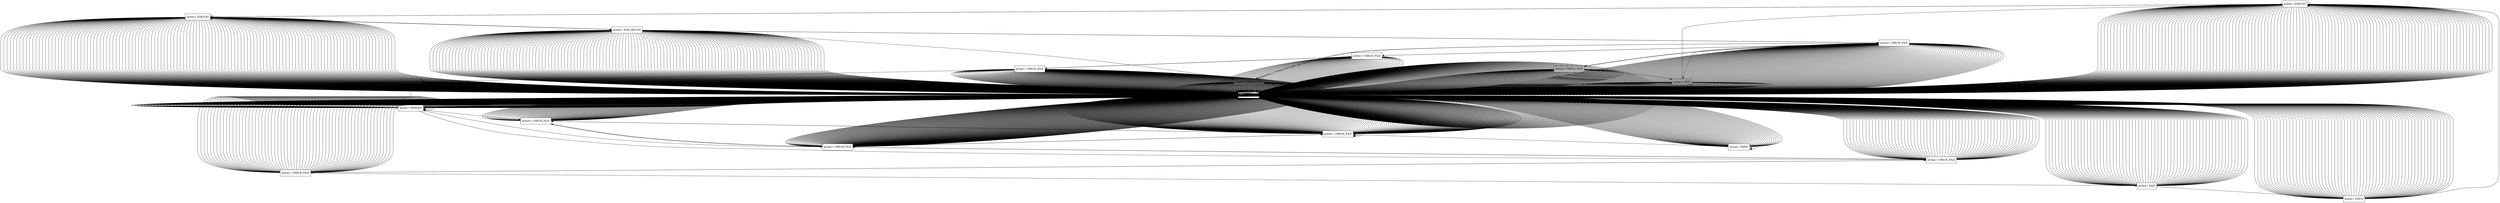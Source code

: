digraph Policy {
 10 [shape=record label="action= EXPLOIT"]
 10 [shape=record label="action= EXPLOIT"]
 1 [shape=record label="action= EXPLOIT"]
 18 [shape=record label="action= EXFIL"]
 5 [shape=record label="action= EXIT"]
 16 [shape=record label="action= EXFIL"]
 2 [shape=record label="action= PERSIST"]
 15 [shape=record label="action= CHECK_FILE"]
 19 [shape=record label="action= CHECK_FILE"]
 14 [shape=record label="action= CHECK_FILE"]
 14 [shape=record label="action= CHECK_FILE"]
 3 [shape=record label="action= EXFIL"]
 9 [shape=record label="action= CHECK_FILE"]
 12 [shape=record label="action= FILE_RECON"]
 17 [shape=record label="action= CHECK_FILE"]
 11 [shape=record label="action= CHECK_FILE"]
 0 [shape=record label="action= CHECK_FILE"]
 6 [shape=record label="action= EXFIL"]
 2 [shape=record label="action= PERSIST"]
 7 [shape=record label="action= CHECK_FILE"]
 14 [shape=record label="action= CHECK_FILE"]
 19 [shape=record label="action= CHECK_FILE"]
 4 [shape=record label="action= CHECK_FILE"]
 13 [shape=record label="action= EXIT"]
 1 [shape=record label="action= EXPLOIT"]
 12 [shape=record label="action= FILE_RECON"]
 21 [shape=record label="action= CHECK_FILE"]
 0 [shape=record label="action= CHECK_FILE"]
 18 [shape=record label="action= EXFIL"]
 2 [shape=record label="action= PERSIST"]
 17 [shape=record label="action= CHECK_FILE"]
 10 -> 18
 10 -> 18
 10 -> 18
 10 -> 18
 10 -> 18
 10 -> 18
 10 -> 18
 10 -> 18
 10 -> 18
 10 -> 1
 10 -> 18
 10 -> 18
 10 -> 18
 10 -> 18
 10 -> 18
 10 -> 10
 10 -> 18
 10 -> 18
 10 -> 18
 10 -> 18
 10 -> 18
 10 -> 18
 10 -> 18
 10 -> 18
 10 -> 18
 10 -> 18
 10 -> 18
 10 -> 18
 10 -> 18
 10 -> 18
 10 -> 18
 10 -> 18
 10 -> 18
 10 -> 18
 10 -> 18
 10 -> 18
 10 -> 18
 10 -> 18
 10 -> 18
 10 -> 18
 10 -> 18
 10 -> 18
 10 -> 18
 10 -> 18
 10 -> 18
 10 -> 18
 10 -> 18
 10 -> 18
 10 -> 18
 10 -> 18
 10 -> 18
 10 -> 18
 10 -> 18
 10 -> 18
 10 -> 18
 10 -> 18
 10 -> 18
 10 -> 18
 10 -> 18
 10 -> 18
 10 -> 18
 10 -> 18
 10 -> 18
 10 -> 18
 10 -> 18
 10 -> 18
 10 -> 18
 10 -> 18
 10 -> 18
 10 -> 18
 10 -> 18
 10 -> 18
 10 -> 18
 10 -> 1
 10 -> 18
 10 -> 18
 10 -> 18
 10 -> 18
 10 -> 18
 10 -> 1
 10 -> 18
 10 -> 18
 10 -> 18
 10 -> 18
 10 -> 18
 10 -> 18
 10 -> 18
 10 -> 18
 10 -> 18
 10 -> 18
 10 -> 18
 10 -> 18
 10 -> 18
 10 -> 18
 10 -> 18
 10 -> 18
 10 -> 18
 10 -> 18
 10 -> 18
 10 -> 18
 10 -> 18
 10 -> 18
 10 -> 18
 10 -> 18
 10 -> 18
 10 -> 18
 10 -> 18
 10 -> 18
 10 -> 18
 10 -> 18
 10 -> 18
 10 -> 18
 10 -> 18
 10 -> 18
 10 -> 18
 10 -> 18
 10 -> 18
 10 -> 18
 10 -> 18
 10 -> 18
 10 -> 18
 10 -> 18
 10 -> 18
 10 -> 18
 10 -> 18
 10 -> 18
 10 -> 18
 10 -> 18
 1 -> 18
 1 -> 18
 1 -> 18
 1 -> 18
 1 -> 18
 1 -> 18
 1 -> 18
 1 -> 18
 1 -> 18
 1 -> 12
 1 -> 18
 1 -> 18
 1 -> 18
 1 -> 18
 1 -> 18
 1 -> 1
 1 -> 18
 1 -> 18
 1 -> 18
 1 -> 18
 1 -> 18
 1 -> 18
 1 -> 18
 1 -> 18
 1 -> 18
 1 -> 18
 1 -> 18
 1 -> 18
 1 -> 18
 1 -> 18
 1 -> 18
 1 -> 18
 1 -> 18
 1 -> 18
 1 -> 18
 1 -> 18
 1 -> 18
 1 -> 18
 1 -> 18
 1 -> 18
 1 -> 18
 1 -> 18
 1 -> 18
 1 -> 18
 1 -> 18
 1 -> 18
 1 -> 18
 1 -> 18
 1 -> 18
 1 -> 18
 1 -> 18
 1 -> 18
 1 -> 18
 1 -> 18
 1 -> 18
 1 -> 18
 1 -> 18
 1 -> 18
 1 -> 18
 1 -> 18
 1 -> 18
 1 -> 18
 1 -> 18
 1 -> 18
 18 -> 2
 18 -> 18
 18 -> 18
 18 -> 18
 18 -> 18
 18 -> 18
 18 -> 18
 18 -> 18
 18 -> 18
 18 -> 18
 18 -> 18
 18 -> 18
 18 -> 18
 18 -> 18
 18 -> 18
 18 -> 5
 18 -> 18
 18 -> 18
 18 -> 18
 18 -> 18
 18 -> 18
 18 -> 18
 18 -> 18
 18 -> 18
 18 -> 18
 18 -> 18
 18 -> 18
 18 -> 18
 18 -> 18
 18 -> 18
 18 -> 18
 18 -> 18
 18 -> 18
 18 -> 18
 18 -> 18
 18 -> 18
 18 -> 18
 18 -> 18
 18 -> 18
 18 -> 18
 18 -> 18
 18 -> 18
 18 -> 18
 18 -> 18
 18 -> 18
 18 -> 18
 18 -> 18
 18 -> 18
 18 -> 18
 18 -> 18
 18 -> 18
 18 -> 18
 18 -> 18
 18 -> 18
 18 -> 18
 18 -> 18
 18 -> 18
 18 -> 18
 18 -> 18
 18 -> 18
 18 -> 18
 18 -> 18
 18 -> 18
 18 -> 18
 5 -> 18
 5 -> 18
 5 -> 18
 5 -> 18
 5 -> 18
 5 -> 18
 5 -> 18
 5 -> 18
 5 -> 18
 5 -> 18
 5 -> 18
 5 -> 18
 5 -> 18
 5 -> 18
 5 -> 18
 5 -> 16
 5 -> 18
 5 -> 18
 5 -> 18
 5 -> 18
 5 -> 18
 5 -> 18
 5 -> 18
 5 -> 18
 5 -> 18
 5 -> 18
 5 -> 18
 5 -> 18
 5 -> 18
 5 -> 18
 5 -> 18
 5 -> 18
 5 -> 18
 5 -> 18
 5 -> 18
 5 -> 18
 5 -> 18
 5 -> 18
 5 -> 18
 5 -> 18
 5 -> 18
 5 -> 18
 5 -> 18
 5 -> 18
 5 -> 18
 5 -> 18
 5 -> 18
 5 -> 18
 5 -> 18
 5 -> 18
 5 -> 18
 5 -> 18
 5 -> 18
 5 -> 18
 5 -> 18
 5 -> 18
 5 -> 18
 5 -> 18
 5 -> 18
 5 -> 18
 5 -> 18
 5 -> 18
 5 -> 18
 5 -> 18
 16 -> 18
 16 -> 18
 16 -> 18
 16 -> 18
 16 -> 18
 16 -> 18
 16 -> 18
 16 -> 18
 16 -> 18
 16 -> 18
 16 -> 18
 16 -> 18
 16 -> 18
 16 -> 18
 16 -> 18
 16 -> 10
 16 -> 18
 16 -> 18
 16 -> 18
 16 -> 18
 16 -> 18
 16 -> 18
 16 -> 18
 16 -> 18
 16 -> 18
 16 -> 18
 16 -> 18
 16 -> 18
 16 -> 18
 16 -> 18
 16 -> 18
 16 -> 18
 16 -> 18
 16 -> 18
 16 -> 18
 16 -> 18
 16 -> 18
 16 -> 18
 16 -> 18
 16 -> 18
 16 -> 18
 16 -> 18
 16 -> 18
 16 -> 18
 16 -> 18
 16 -> 18
 16 -> 18
 16 -> 18
 16 -> 18
 16 -> 18
 16 -> 18
 16 -> 18
 16 -> 18
 16 -> 18
 16 -> 18
 16 -> 18
 16 -> 18
 16 -> 18
 16 -> 18
 16 -> 18
 16 -> 18
 16 -> 18
 16 -> 18
 16 -> 18
 2 -> 18
 2 -> 18
 2 -> 18
 2 -> 18
 2 -> 18
 2 -> 18
 2 -> 18
 2 -> 18
 2 -> 18
 2 -> 18
 2 -> 18
 2 -> 18
 2 -> 18
 2 -> 18
 2 -> 18
 2 -> 2
 2 -> 18
 2 -> 18
 2 -> 18
 2 -> 18
 2 -> 18
 2 -> 18
 2 -> 18
 2 -> 18
 2 -> 18
 2 -> 18
 2 -> 18
 2 -> 18
 2 -> 18
 2 -> 18
 2 -> 18
 2 -> 18
 2 -> 18
 2 -> 18
 2 -> 18
 2 -> 18
 2 -> 18
 2 -> 18
 2 -> 18
 2 -> 18
 2 -> 18
 2 -> 18
 2 -> 18
 2 -> 18
 2 -> 18
 2 -> 18
 2 -> 18
 2 -> 18
 2 -> 18
 2 -> 18
 2 -> 18
 2 -> 18
 2 -> 18
 2 -> 18
 2 -> 18
 2 -> 18
 2 -> 18
 2 -> 18
 2 -> 15
 2 -> 18
 2 -> 18
 2 -> 18
 2 -> 18
 2 -> 18
 15 -> 18
 15 -> 18
 15 -> 18
 15 -> 18
 15 -> 18
 15 -> 18
 15 -> 18
 15 -> 18
 15 -> 18
 15 -> 18
 15 -> 18
 15 -> 18
 15 -> 18
 15 -> 18
 15 -> 18
 15 -> 19
 15 -> 18
 15 -> 18
 15 -> 18
 15 -> 18
 15 -> 18
 15 -> 18
 15 -> 18
 15 -> 18
 15 -> 18
 15 -> 18
 15 -> 18
 15 -> 18
 15 -> 18
 15 -> 18
 15 -> 18
 15 -> 18
 15 -> 9
 15 -> 18
 15 -> 18
 15 -> 18
 15 -> 18
 15 -> 18
 15 -> 18
 15 -> 18
 15 -> 18
 15 -> 18
 15 -> 18
 15 -> 18
 15 -> 18
 15 -> 18
 15 -> 18
 15 -> 18
 15 -> 18
 15 -> 18
 15 -> 18
 15 -> 18
 15 -> 18
 15 -> 18
 15 -> 18
 15 -> 18
 15 -> 18
 15 -> 18
 15 -> 18
 15 -> 18
 15 -> 18
 15 -> 18
 15 -> 18
 15 -> 18
 19 -> 18
 19 -> 18
 19 -> 18
 19 -> 18
 19 -> 18
 19 -> 18
 19 -> 18
 19 -> 18
 19 -> 18
 19 -> 18
 19 -> 18
 19 -> 18
 19 -> 18
 19 -> 18
 19 -> 18
 19 -> 14
 19 -> 18
 19 -> 18
 19 -> 18
 19 -> 18
 19 -> 18
 19 -> 18
 19 -> 18
 19 -> 18
 19 -> 18
 19 -> 18
 19 -> 18
 19 -> 18
 19 -> 18
 19 -> 18
 19 -> 18
 19 -> 18
 19 -> 15
 19 -> 18
 19 -> 18
 19 -> 18
 19 -> 18
 19 -> 18
 19 -> 18
 19 -> 18
 19 -> 18
 19 -> 18
 19 -> 18
 19 -> 18
 19 -> 18
 19 -> 18
 19 -> 18
 19 -> 18
 19 -> 18
 19 -> 18
 19 -> 18
 19 -> 18
 19 -> 18
 19 -> 18
 19 -> 18
 19 -> 18
 19 -> 18
 19 -> 18
 19 -> 18
 19 -> 18
 19 -> 18
 19 -> 18
 19 -> 18
 19 -> 18
 14 -> 18
 14 -> 18
 14 -> 18
 14 -> 18
 14 -> 18
 14 -> 18
 14 -> 18
 14 -> 18
 14 -> 18
 14 -> 18
 14 -> 18
 14 -> 18
 14 -> 18
 14 -> 18
 14 -> 18
 14 -> 14
 14 -> 18
 14 -> 18
 14 -> 18
 14 -> 18
 14 -> 18
 14 -> 18
 14 -> 18
 14 -> 18
 14 -> 18
 14 -> 18
 14 -> 18
 14 -> 18
 14 -> 18
 14 -> 18
 14 -> 18
 14 -> 18
 14 -> 19
 14 -> 18
 14 -> 18
 14 -> 18
 14 -> 18
 14 -> 18
 14 -> 18
 14 -> 18
 14 -> 18
 14 -> 18
 14 -> 18
 14 -> 18
 14 -> 18
 14 -> 18
 14 -> 18
 14 -> 18
 14 -> 18
 14 -> 18
 14 -> 18
 14 -> 18
 14 -> 18
 14 -> 18
 14 -> 18
 14 -> 18
 14 -> 18
 14 -> 18
 14 -> 18
 14 -> 18
 14 -> 18
 14 -> 18
 14 -> 18
 14 -> 18
 14 -> 18
 14 -> 18
 14 -> 18
 14 -> 18
 14 -> 18
 14 -> 18
 14 -> 18
 14 -> 18
 14 -> 18
 14 -> 18
 14 -> 18
 14 -> 18
 14 -> 18
 14 -> 18
 14 -> 18
 14 -> 3
 14 -> 18
 14 -> 18
 14 -> 18
 14 -> 18
 14 -> 18
 14 -> 18
 14 -> 18
 14 -> 18
 14 -> 18
 14 -> 18
 14 -> 18
 14 -> 18
 14 -> 18
 14 -> 18
 14 -> 18
 14 -> 18
 14 -> 14
 14 -> 18
 14 -> 18
 14 -> 18
 14 -> 18
 14 -> 18
 14 -> 18
 14 -> 18
 14 -> 18
 14 -> 18
 14 -> 18
 14 -> 18
 14 -> 18
 14 -> 18
 14 -> 18
 14 -> 18
 14 -> 18
 14 -> 18
 14 -> 18
 14 -> 18
 14 -> 18
 14 -> 18
 14 -> 18
 14 -> 18
 14 -> 18
 14 -> 18
 14 -> 18
 14 -> 18
 14 -> 18
 14 -> 18
 14 -> 18
 14 -> 18
 3 -> 3
 3 -> 18
 3 -> 18
 3 -> 18
 3 -> 18
 3 -> 18
 3 -> 18
 3 -> 18
 3 -> 18
 3 -> 18
 3 -> 18
 3 -> 18
 3 -> 18
 3 -> 18
 3 -> 18
 3 -> 3
 3 -> 18
 3 -> 18
 3 -> 18
 3 -> 18
 3 -> 18
 3 -> 18
 3 -> 18
 3 -> 18
 3 -> 18
 3 -> 18
 3 -> 18
 3 -> 18
 3 -> 18
 3 -> 18
 3 -> 18
 3 -> 18
 3 -> 18
 3 -> 18
 3 -> 18
 3 -> 18
 3 -> 18
 3 -> 18
 3 -> 18
 3 -> 18
 3 -> 18
 3 -> 18
 3 -> 18
 3 -> 18
 3 -> 18
 3 -> 18
 3 -> 18
 3 -> 18
 3 -> 18
 3 -> 18
 3 -> 18
 3 -> 18
 3 -> 18
 3 -> 18
 3 -> 18
 3 -> 18
 3 -> 18
 3 -> 18
 3 -> 18
 3 -> 18
 3 -> 18
 3 -> 18
 3 -> 18
 3 -> 18
 9 -> 18
 9 -> 18
 9 -> 18
 9 -> 18
 9 -> 18
 9 -> 18
 9 -> 18
 9 -> 18
 9 -> 18
 9 -> 18
 9 -> 18
 9 -> 18
 9 -> 18
 9 -> 18
 9 -> 18
 9 -> 15
 9 -> 18
 9 -> 18
 9 -> 18
 9 -> 18
 9 -> 18
 9 -> 18
 9 -> 18
 9 -> 18
 9 -> 18
 9 -> 18
 9 -> 18
 9 -> 18
 9 -> 18
 9 -> 18
 9 -> 18
 9 -> 18
 9 -> 5
 9 -> 18
 9 -> 18
 9 -> 18
 9 -> 18
 9 -> 18
 9 -> 18
 9 -> 18
 9 -> 18
 9 -> 18
 9 -> 18
 9 -> 18
 9 -> 18
 9 -> 18
 9 -> 18
 9 -> 18
 9 -> 18
 9 -> 18
 9 -> 18
 9 -> 18
 9 -> 18
 9 -> 18
 9 -> 18
 9 -> 18
 9 -> 18
 9 -> 18
 9 -> 18
 9 -> 18
 9 -> 18
 9 -> 18
 9 -> 18
 9 -> 18
 12 -> 18
 12 -> 18
 12 -> 18
 12 -> 18
 12 -> 18
 12 -> 18
 12 -> 18
 12 -> 18
 12 -> 18
 12 -> 18
 12 -> 18
 12 -> 18
 12 -> 18
 12 -> 18
 12 -> 18
 12 -> 17
 12 -> 18
 12 -> 18
 12 -> 18
 12 -> 18
 12 -> 18
 12 -> 18
 12 -> 18
 12 -> 18
 12 -> 18
 12 -> 18
 12 -> 18
 12 -> 18
 12 -> 17
 12 -> 18
 12 -> 18
 12 -> 18
 12 -> 18
 12 -> 18
 12 -> 18
 12 -> 18
 12 -> 18
 12 -> 18
 12 -> 18
 12 -> 18
 12 -> 18
 12 -> 18
 12 -> 18
 12 -> 18
 12 -> 18
 12 -> 18
 12 -> 18
 12 -> 18
 12 -> 18
 12 -> 18
 12 -> 18
 12 -> 18
 12 -> 18
 12 -> 18
 12 -> 18
 12 -> 18
 12 -> 18
 12 -> 18
 12 -> 18
 12 -> 18
 12 -> 18
 12 -> 18
 12 -> 18
 12 -> 18
 17 -> 18
 17 -> 18
 17 -> 18
 17 -> 18
 17 -> 18
 17 -> 18
 17 -> 18
 17 -> 18
 17 -> 18
 17 -> 18
 17 -> 18
 17 -> 18
 17 -> 18
 17 -> 18
 17 -> 18
 17 -> 11
 17 -> 18
 17 -> 18
 17 -> 18
 17 -> 18
 17 -> 18
 17 -> 18
 17 -> 18
 17 -> 18
 17 -> 18
 17 -> 18
 17 -> 18
 17 -> 18
 17 -> 18
 17 -> 18
 17 -> 18
 17 -> 18
 17 -> 4
 17 -> 18
 17 -> 18
 17 -> 18
 17 -> 18
 17 -> 18
 17 -> 18
 17 -> 18
 17 -> 18
 17 -> 18
 17 -> 18
 17 -> 18
 17 -> 18
 17 -> 18
 17 -> 18
 17 -> 18
 17 -> 18
 17 -> 18
 17 -> 18
 17 -> 18
 17 -> 18
 17 -> 18
 17 -> 18
 17 -> 18
 17 -> 18
 17 -> 18
 17 -> 18
 17 -> 18
 17 -> 18
 17 -> 18
 17 -> 18
 17 -> 18
 11 -> 18
 11 -> 18
 11 -> 18
 11 -> 18
 11 -> 18
 11 -> 18
 11 -> 18
 11 -> 18
 11 -> 18
 11 -> 18
 11 -> 18
 11 -> 18
 11 -> 18
 11 -> 18
 11 -> 18
 11 -> 0
 11 -> 18
 11 -> 18
 11 -> 18
 11 -> 18
 11 -> 18
 11 -> 18
 11 -> 18
 11 -> 18
 11 -> 18
 11 -> 18
 11 -> 18
 11 -> 18
 11 -> 18
 11 -> 18
 11 -> 18
 11 -> 18
 11 -> 17
 11 -> 18
 11 -> 18
 11 -> 18
 11 -> 18
 11 -> 18
 11 -> 18
 11 -> 18
 11 -> 18
 11 -> 18
 11 -> 18
 11 -> 18
 11 -> 18
 11 -> 18
 11 -> 18
 11 -> 18
 11 -> 18
 11 -> 18
 11 -> 18
 11 -> 18
 11 -> 18
 11 -> 18
 11 -> 18
 11 -> 18
 11 -> 18
 11 -> 18
 11 -> 18
 11 -> 18
 11 -> 18
 11 -> 18
 11 -> 18
 11 -> 18
 0 -> 18
 0 -> 18
 0 -> 18
 0 -> 18
 0 -> 18
 0 -> 18
 0 -> 18
 0 -> 18
 0 -> 18
 0 -> 18
 0 -> 18
 0 -> 18
 0 -> 18
 0 -> 18
 0 -> 18
 0 -> 6
 0 -> 18
 0 -> 18
 0 -> 18
 0 -> 18
 0 -> 18
 0 -> 18
 0 -> 18
 0 -> 18
 0 -> 18
 0 -> 18
 0 -> 18
 0 -> 18
 0 -> 18
 0 -> 18
 0 -> 18
 0 -> 18
 0 -> 11
 0 -> 18
 0 -> 18
 0 -> 18
 0 -> 18
 0 -> 18
 0 -> 18
 0 -> 18
 0 -> 18
 0 -> 18
 0 -> 18
 0 -> 18
 0 -> 18
 0 -> 18
 0 -> 18
 0 -> 18
 0 -> 18
 0 -> 18
 0 -> 18
 0 -> 18
 0 -> 18
 0 -> 18
 0 -> 18
 0 -> 18
 0 -> 18
 0 -> 18
 0 -> 18
 0 -> 18
 0 -> 18
 0 -> 18
 0 -> 18
 0 -> 18
 6 -> 2
 6 -> 18
 6 -> 18
 6 -> 18
 6 -> 18
 6 -> 18
 6 -> 18
 6 -> 18
 6 -> 18
 6 -> 18
 6 -> 18
 6 -> 18
 6 -> 18
 6 -> 18
 6 -> 18
 6 -> 6
 6 -> 18
 6 -> 18
 6 -> 18
 6 -> 18
 6 -> 18
 6 -> 18
 6 -> 18
 6 -> 18
 6 -> 18
 6 -> 18
 6 -> 18
 6 -> 18
 6 -> 18
 6 -> 18
 6 -> 18
 6 -> 18
 6 -> 18
 6 -> 18
 6 -> 18
 6 -> 18
 6 -> 18
 6 -> 18
 6 -> 18
 6 -> 18
 6 -> 18
 6 -> 18
 6 -> 18
 6 -> 18
 6 -> 18
 6 -> 18
 6 -> 18
 6 -> 18
 6 -> 18
 6 -> 18
 6 -> 18
 6 -> 18
 6 -> 18
 6 -> 18
 6 -> 18
 6 -> 18
 6 -> 18
 6 -> 18
 6 -> 18
 6 -> 18
 6 -> 18
 6 -> 18
 6 -> 18
 6 -> 18
 2 -> 18
 2 -> 18
 2 -> 18
 2 -> 18
 2 -> 18
 2 -> 18
 2 -> 18
 2 -> 18
 2 -> 18
 2 -> 18
 2 -> 18
 2 -> 18
 2 -> 18
 2 -> 18
 2 -> 18
 2 -> 2
 2 -> 18
 2 -> 18
 2 -> 18
 2 -> 18
 2 -> 18
 2 -> 18
 2 -> 18
 2 -> 18
 2 -> 18
 2 -> 18
 2 -> 18
 2 -> 18
 2 -> 18
 2 -> 18
 2 -> 18
 2 -> 18
 2 -> 18
 2 -> 18
 2 -> 18
 2 -> 18
 2 -> 18
 2 -> 18
 2 -> 18
 2 -> 18
 2 -> 18
 2 -> 18
 2 -> 18
 2 -> 18
 2 -> 18
 2 -> 18
 2 -> 18
 2 -> 18
 2 -> 18
 2 -> 18
 2 -> 18
 2 -> 18
 2 -> 18
 2 -> 18
 2 -> 18
 2 -> 18
 2 -> 18
 2 -> 18
 2 -> 7
 2 -> 18
 2 -> 18
 2 -> 18
 2 -> 18
 2 -> 18
 7 -> 18
 7 -> 18
 7 -> 18
 7 -> 18
 7 -> 18
 7 -> 18
 7 -> 18
 7 -> 18
 7 -> 18
 7 -> 18
 7 -> 18
 7 -> 18
 7 -> 18
 7 -> 18
 7 -> 18
 7 -> 14
 7 -> 18
 7 -> 18
 7 -> 18
 7 -> 18
 7 -> 18
 7 -> 18
 7 -> 18
 7 -> 18
 7 -> 18
 7 -> 18
 7 -> 18
 7 -> 18
 7 -> 18
 7 -> 18
 7 -> 18
 7 -> 18
 7 -> 19
 7 -> 18
 7 -> 18
 7 -> 18
 7 -> 18
 7 -> 18
 7 -> 18
 7 -> 18
 7 -> 18
 7 -> 18
 7 -> 18
 7 -> 18
 7 -> 18
 7 -> 18
 7 -> 18
 7 -> 18
 7 -> 18
 7 -> 18
 7 -> 18
 7 -> 18
 7 -> 18
 7 -> 18
 7 -> 18
 7 -> 18
 7 -> 18
 7 -> 18
 7 -> 18
 7 -> 18
 7 -> 18
 7 -> 18
 7 -> 18
 7 -> 18
 14 -> 18
 14 -> 18
 14 -> 18
 14 -> 18
 14 -> 18
 14 -> 18
 14 -> 18
 14 -> 18
 14 -> 18
 14 -> 18
 14 -> 18
 14 -> 18
 14 -> 18
 14 -> 18
 14 -> 18
 14 -> 14
 14 -> 18
 14 -> 18
 14 -> 18
 14 -> 18
 14 -> 18
 14 -> 18
 14 -> 18
 14 -> 18
 14 -> 18
 14 -> 18
 14 -> 18
 14 -> 18
 14 -> 18
 14 -> 18
 14 -> 18
 14 -> 18
 14 -> 7
 14 -> 18
 14 -> 18
 14 -> 18
 14 -> 18
 14 -> 18
 14 -> 18
 14 -> 18
 14 -> 18
 14 -> 18
 14 -> 18
 14 -> 18
 14 -> 18
 14 -> 18
 14 -> 18
 14 -> 18
 14 -> 18
 14 -> 18
 14 -> 18
 14 -> 18
 14 -> 18
 14 -> 18
 14 -> 18
 14 -> 18
 14 -> 18
 14 -> 18
 14 -> 18
 14 -> 18
 14 -> 18
 14 -> 18
 14 -> 18
 14 -> 18
 19 -> 18
 19 -> 18
 19 -> 18
 19 -> 18
 19 -> 18
 19 -> 18
 19 -> 18
 19 -> 18
 19 -> 18
 19 -> 18
 19 -> 18
 19 -> 18
 19 -> 18
 19 -> 18
 19 -> 18
 19 -> 7
 19 -> 18
 19 -> 18
 19 -> 18
 19 -> 18
 19 -> 18
 19 -> 18
 19 -> 18
 19 -> 18
 19 -> 18
 19 -> 18
 19 -> 18
 19 -> 18
 19 -> 18
 19 -> 18
 19 -> 18
 19 -> 18
 19 -> 15
 19 -> 18
 19 -> 18
 19 -> 18
 19 -> 18
 19 -> 18
 19 -> 18
 19 -> 18
 19 -> 18
 19 -> 18
 19 -> 18
 19 -> 18
 19 -> 18
 19 -> 18
 19 -> 18
 19 -> 18
 19 -> 18
 19 -> 18
 19 -> 18
 19 -> 18
 19 -> 18
 19 -> 18
 19 -> 18
 19 -> 18
 19 -> 18
 19 -> 18
 19 -> 18
 19 -> 18
 19 -> 18
 19 -> 18
 19 -> 18
 19 -> 18
 4 -> 18
 4 -> 18
 4 -> 18
 4 -> 18
 4 -> 18
 4 -> 18
 4 -> 18
 4 -> 18
 4 -> 18
 4 -> 18
 4 -> 18
 4 -> 18
 4 -> 18
 4 -> 18
 4 -> 18
 4 -> 17
 4 -> 18
 4 -> 18
 4 -> 18
 4 -> 18
 4 -> 18
 4 -> 18
 4 -> 18
 4 -> 18
 4 -> 18
 4 -> 18
 4 -> 18
 4 -> 18
 4 -> 18
 4 -> 18
 4 -> 18
 4 -> 18
 4 -> 13
 4 -> 18
 4 -> 18
 4 -> 18
 4 -> 18
 4 -> 18
 4 -> 18
 4 -> 18
 4 -> 18
 4 -> 18
 4 -> 18
 4 -> 18
 4 -> 18
 4 -> 18
 4 -> 18
 4 -> 18
 4 -> 18
 4 -> 18
 4 -> 18
 4 -> 18
 4 -> 18
 4 -> 18
 4 -> 18
 4 -> 18
 4 -> 18
 4 -> 18
 4 -> 18
 4 -> 18
 4 -> 18
 4 -> 18
 4 -> 18
 4 -> 18
 13 -> 18
 13 -> 18
 13 -> 18
 13 -> 18
 13 -> 18
 13 -> 18
 13 -> 18
 13 -> 18
 13 -> 18
 13 -> 18
 13 -> 18
 13 -> 18
 13 -> 18
 13 -> 18
 13 -> 18
 13 -> 10
 13 -> 18
 13 -> 18
 13 -> 18
 13 -> 18
 13 -> 18
 13 -> 18
 13 -> 18
 13 -> 18
 13 -> 18
 13 -> 18
 13 -> 18
 13 -> 18
 13 -> 18
 13 -> 18
 13 -> 18
 13 -> 18
 13 -> 18
 13 -> 18
 13 -> 18
 13 -> 18
 13 -> 18
 13 -> 18
 13 -> 18
 13 -> 18
 13 -> 18
 13 -> 18
 13 -> 18
 13 -> 18
 13 -> 18
 13 -> 18
 13 -> 18
 13 -> 18
 13 -> 18
 13 -> 18
 13 -> 18
 13 -> 18
 13 -> 18
 13 -> 18
 13 -> 18
 13 -> 18
 13 -> 18
 13 -> 18
 13 -> 18
 13 -> 18
 13 -> 18
 13 -> 18
 13 -> 18
 13 -> 18
 1 -> 18
 1 -> 18
 1 -> 18
 1 -> 18
 1 -> 18
 1 -> 18
 1 -> 18
 1 -> 18
 1 -> 18
 1 -> 12
 1 -> 18
 1 -> 18
 1 -> 18
 1 -> 18
 1 -> 18
 1 -> 12
 1 -> 18
 1 -> 18
 1 -> 18
 1 -> 18
 1 -> 18
 1 -> 18
 1 -> 18
 1 -> 18
 1 -> 18
 1 -> 18
 1 -> 18
 1 -> 18
 1 -> 18
 1 -> 18
 1 -> 18
 1 -> 18
 1 -> 18
 1 -> 18
 1 -> 18
 1 -> 18
 1 -> 18
 1 -> 18
 1 -> 18
 1 -> 18
 1 -> 18
 1 -> 18
 1 -> 18
 1 -> 18
 1 -> 18
 1 -> 18
 1 -> 18
 1 -> 18
 1 -> 18
 1 -> 18
 1 -> 18
 1 -> 18
 1 -> 18
 1 -> 18
 1 -> 18
 1 -> 18
 1 -> 18
 1 -> 18
 1 -> 18
 1 -> 18
 1 -> 18
 1 -> 18
 1 -> 18
 1 -> 18
 12 -> 18
 12 -> 18
 12 -> 18
 12 -> 18
 12 -> 18
 12 -> 18
 12 -> 18
 12 -> 18
 12 -> 18
 12 -> 18
 12 -> 18
 12 -> 18
 12 -> 18
 12 -> 18
 12 -> 18
 12 -> 21
 12 -> 18
 12 -> 18
 12 -> 18
 12 -> 18
 12 -> 18
 12 -> 18
 12 -> 18
 12 -> 18
 12 -> 18
 12 -> 18
 12 -> 18
 12 -> 18
 12 -> 17
 12 -> 18
 12 -> 18
 12 -> 18
 12 -> 18
 12 -> 18
 12 -> 18
 12 -> 18
 12 -> 18
 12 -> 18
 12 -> 18
 12 -> 18
 12 -> 18
 12 -> 18
 12 -> 18
 12 -> 18
 12 -> 18
 12 -> 18
 12 -> 18
 12 -> 18
 12 -> 18
 12 -> 18
 12 -> 18
 12 -> 18
 12 -> 18
 12 -> 18
 12 -> 18
 12 -> 18
 12 -> 18
 12 -> 18
 12 -> 18
 12 -> 18
 12 -> 18
 12 -> 18
 12 -> 18
 12 -> 18
 21 -> 18
 21 -> 18
 21 -> 18
 21 -> 18
 21 -> 18
 21 -> 18
 21 -> 18
 21 -> 18
 21 -> 18
 21 -> 18
 21 -> 18
 21 -> 18
 21 -> 18
 21 -> 18
 21 -> 18
 21 -> 0
 21 -> 18
 21 -> 18
 21 -> 18
 21 -> 18
 21 -> 18
 21 -> 18
 21 -> 18
 21 -> 18
 21 -> 18
 21 -> 18
 21 -> 18
 21 -> 18
 21 -> 18
 21 -> 18
 21 -> 18
 21 -> 18
 21 -> 17
 21 -> 18
 21 -> 18
 21 -> 18
 21 -> 18
 21 -> 18
 21 -> 18
 21 -> 18
 21 -> 18
 21 -> 18
 21 -> 18
 21 -> 18
 21 -> 18
 21 -> 18
 21 -> 18
 21 -> 18
 21 -> 18
 21 -> 18
 21 -> 18
 21 -> 18
 21 -> 18
 21 -> 18
 21 -> 18
 21 -> 18
 21 -> 18
 21 -> 18
 21 -> 18
 21 -> 18
 21 -> 18
 21 -> 18
 21 -> 18
 21 -> 18
 0 -> 18
 0 -> 18
 0 -> 18
 0 -> 18
 0 -> 18
 0 -> 18
 0 -> 18
 0 -> 18
 0 -> 18
 0 -> 18
 0 -> 18
 0 -> 18
 0 -> 18
 0 -> 18
 0 -> 18
 0 -> 18
 0 -> 18
 0 -> 18
 0 -> 18
 0 -> 18
 0 -> 18
 0 -> 18
 0 -> 18
 0 -> 18
 0 -> 18
 0 -> 18
 0 -> 18
 0 -> 18
 0 -> 18
 0 -> 18
 0 -> 18
 0 -> 18
 0 -> 21
 0 -> 18
 0 -> 18
 0 -> 18
 0 -> 18
 0 -> 18
 0 -> 18
 0 -> 18
 0 -> 18
 0 -> 18
 0 -> 18
 0 -> 18
 0 -> 18
 0 -> 18
 0 -> 18
 0 -> 18
 0 -> 18
 0 -> 18
 0 -> 18
 0 -> 18
 0 -> 18
 0 -> 18
 0 -> 18
 0 -> 18
 0 -> 18
 0 -> 18
 0 -> 18
 0 -> 18
 0 -> 18
 0 -> 18
 0 -> 18
 0 -> 18
 18 -> 2
 18 -> 18
 18 -> 18
 18 -> 18
 18 -> 18
 18 -> 18
 18 -> 18
 18 -> 18
 18 -> 18
 18 -> 18
 18 -> 18
 18 -> 18
 18 -> 18
 18 -> 18
 18 -> 18
 18 -> 18
 18 -> 18
 18 -> 18
 18 -> 18
 18 -> 18
 18 -> 18
 18 -> 18
 18 -> 18
 18 -> 18
 18 -> 18
 18 -> 18
 18 -> 18
 18 -> 18
 18 -> 18
 18 -> 18
 18 -> 18
 18 -> 18
 18 -> 18
 18 -> 18
 18 -> 18
 18 -> 18
 18 -> 18
 18 -> 18
 18 -> 18
 18 -> 18
 18 -> 18
 18 -> 18
 18 -> 18
 18 -> 18
 18 -> 18
 18 -> 18
 18 -> 18
 18 -> 18
 18 -> 18
 18 -> 18
 18 -> 18
 18 -> 18
 18 -> 18
 18 -> 18
 18 -> 18
 18 -> 18
 18 -> 18
 18 -> 18
 18 -> 18
 18 -> 18
 18 -> 18
 18 -> 18
 18 -> 18
 18 -> 18
 2 -> 18
 2 -> 18
 2 -> 18
 2 -> 18
 2 -> 18
 2 -> 18
 2 -> 18
 2 -> 18
 2 -> 18
 2 -> 18
 2 -> 18
 2 -> 18
 2 -> 18
 2 -> 18
 2 -> 18
 2 -> 2
 2 -> 18
 2 -> 18
 2 -> 18
 2 -> 18
 2 -> 18
 2 -> 18
 2 -> 18
 2 -> 18
 2 -> 18
 2 -> 18
 2 -> 18
 2 -> 18
 2 -> 18
 2 -> 18
 2 -> 18
 2 -> 18
 2 -> 18
 2 -> 18
 2 -> 18
 2 -> 18
 2 -> 18
 2 -> 18
 2 -> 18
 2 -> 18
 2 -> 18
 2 -> 18
 2 -> 18
 2 -> 18
 2 -> 18
 2 -> 18
 2 -> 18
 2 -> 18
 2 -> 18
 2 -> 18
 2 -> 18
 2 -> 18
 2 -> 18
 2 -> 18
 2 -> 18
 2 -> 18
 2 -> 18
 2 -> 18
 2 -> 19
 2 -> 18
 2 -> 18
 2 -> 18
 2 -> 18
 2 -> 18
 17 -> 18
 17 -> 18
 17 -> 18
 17 -> 18
 17 -> 18
 17 -> 18
 17 -> 18
 17 -> 18
 17 -> 18
 17 -> 18
 17 -> 18
 17 -> 18
 17 -> 18
 17 -> 18
 17 -> 18
 17 -> 21
 17 -> 18
 17 -> 18
 17 -> 18
 17 -> 18
 17 -> 18
 17 -> 18
 17 -> 18
 17 -> 18
 17 -> 18
 17 -> 18
 17 -> 18
 17 -> 18
 17 -> 18
 17 -> 18
 17 -> 18
 17 -> 18
 17 -> 13
 17 -> 18
 17 -> 18
 17 -> 18
 17 -> 18
 17 -> 18
 17 -> 18
 17 -> 18
 17 -> 18
 17 -> 18
 17 -> 18
 17 -> 18
 17 -> 18
 17 -> 18
 17 -> 18
 17 -> 18
 17 -> 18
 17 -> 18
 17 -> 18
 17 -> 18
 17 -> 18
 17 -> 18
 17 -> 18
 17 -> 18
 17 -> 18
 17 -> 18
 17 -> 18
 17 -> 18
 17 -> 18
 17 -> 18
 17 -> 18
 17 -> 18
}
